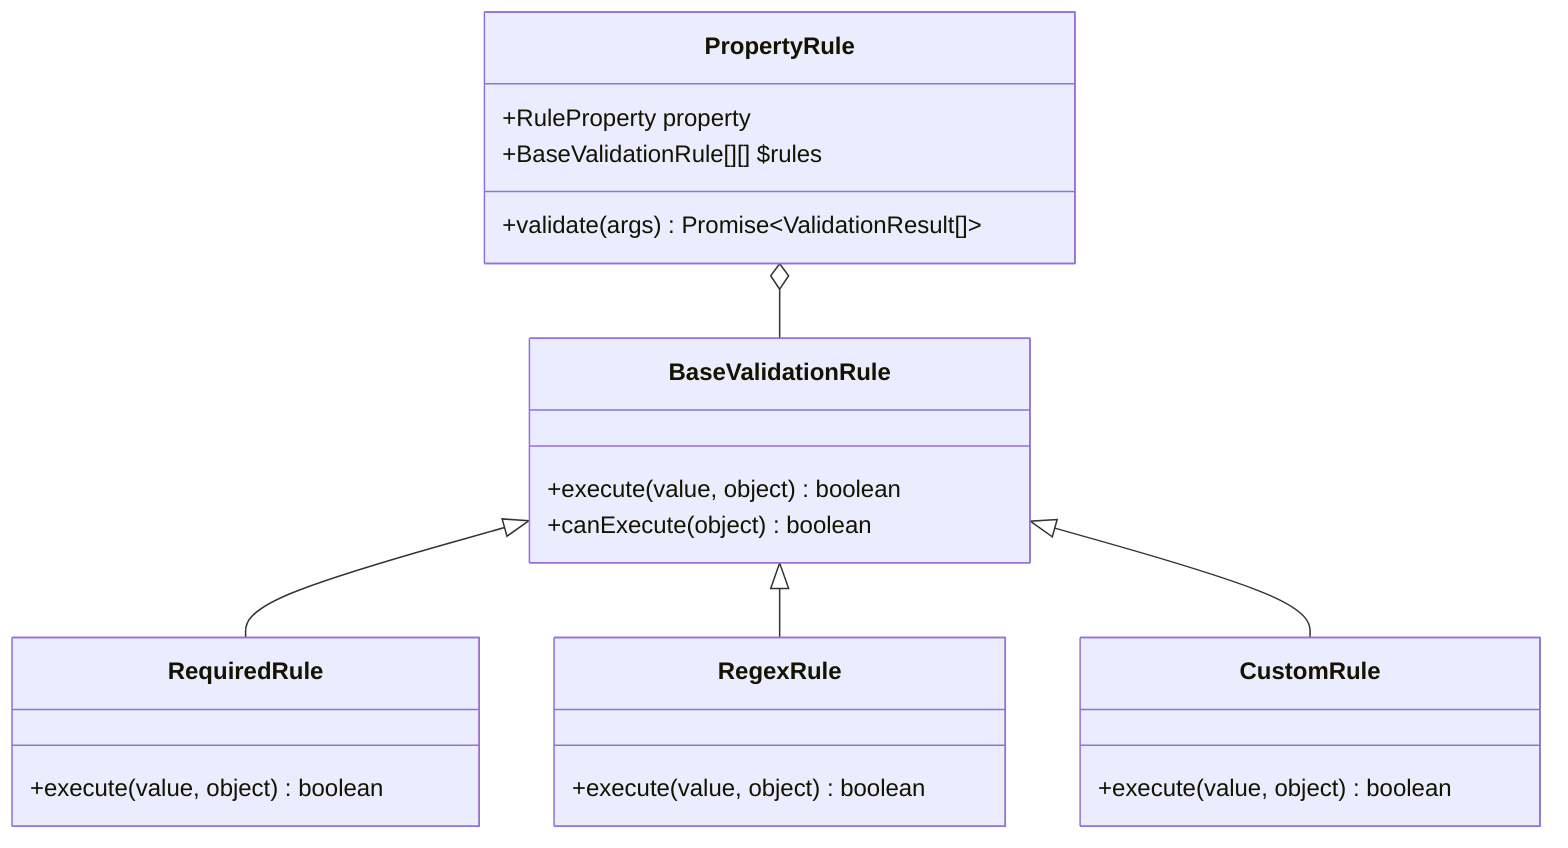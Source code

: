 classDiagram
  BaseValidationRule <|-- RequiredRule
  BaseValidationRule <|-- RegexRule
  BaseValidationRule <|-- CustomRule
  PropertyRule o-- BaseValidationRule

  class PropertyRule {
    +RuleProperty property
    +BaseValidationRule[][] $rules
    +validate(args) Promise~ValidationResult[]~
  }
  class BaseValidationRule {
    +execute(value, object) boolean
    +canExecute(object) boolean
  }
  class RequiredRule {
    +execute(value, object) boolean
  }
  class RegexRule {
    +execute(value, object) boolean
  }
  class CustomRule {
    +execute(value, object) boolean
  }